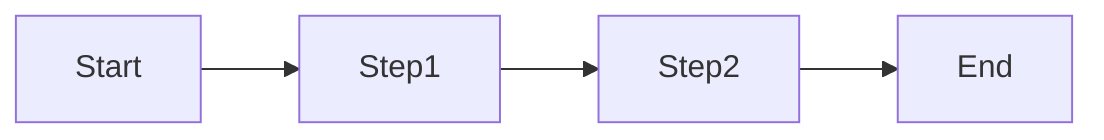 %% index: ../../../../tooling/end-state/index.md %%
flowchart LR
  Start --> Step1 --> Step2 --> End